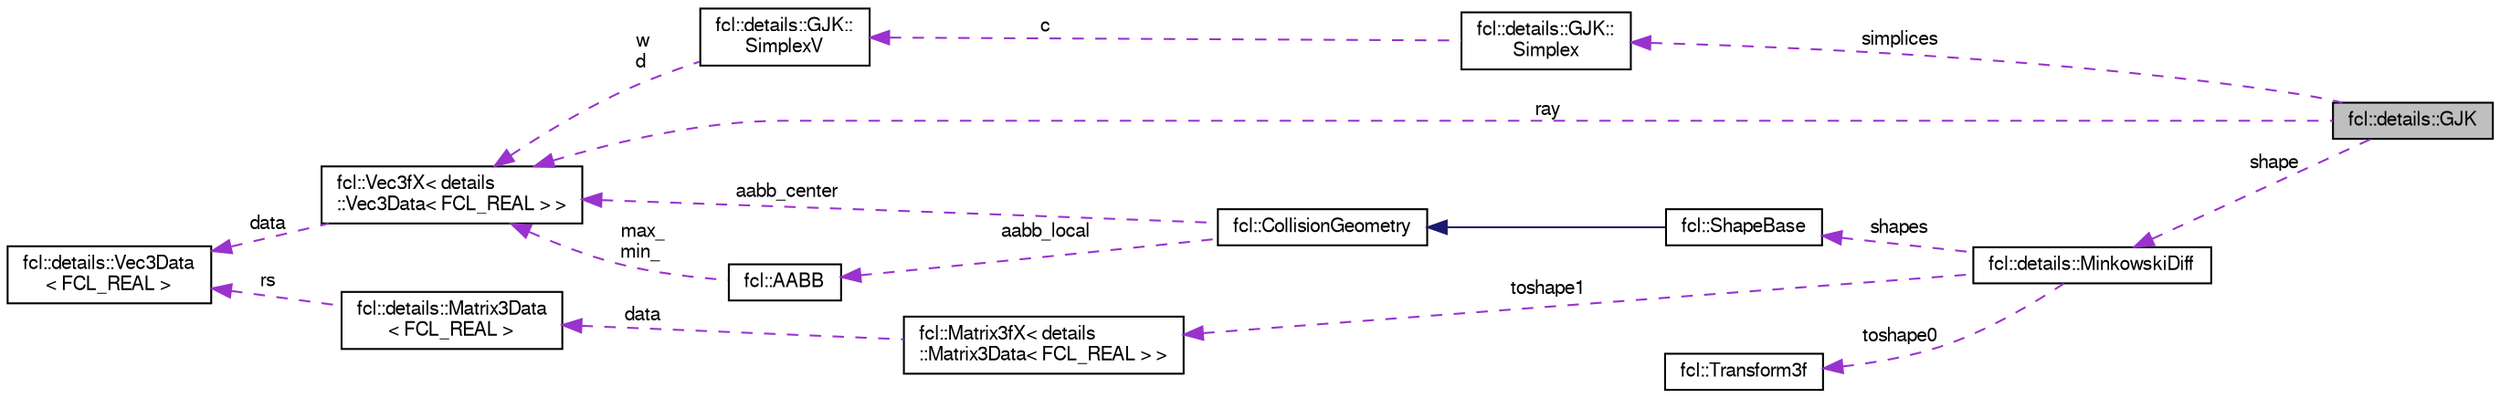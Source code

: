 digraph "fcl::details::GJK"
{
  edge [fontname="FreeSans",fontsize="10",labelfontname="FreeSans",labelfontsize="10"];
  node [fontname="FreeSans",fontsize="10",shape=record];
  rankdir="LR";
  Node1 [label="fcl::details::GJK",height=0.2,width=0.4,color="black", fillcolor="grey75", style="filled" fontcolor="black"];
  Node2 -> Node1 [dir="back",color="darkorchid3",fontsize="10",style="dashed",label=" ray" ,fontname="FreeSans"];
  Node2 [label="fcl::Vec3fX\< details\l::Vec3Data\< FCL_REAL \> \>",height=0.2,width=0.4,color="black", fillcolor="white", style="filled",URL="$a00223.html"];
  Node3 -> Node2 [dir="back",color="darkorchid3",fontsize="10",style="dashed",label=" data" ,fontname="FreeSans"];
  Node3 [label="fcl::details::Vec3Data\l\< FCL_REAL \>",height=0.2,width=0.4,color="black", fillcolor="white", style="filled",URL="$a00222.html"];
  Node4 -> Node1 [dir="back",color="darkorchid3",fontsize="10",style="dashed",label=" shape" ,fontname="FreeSans"];
  Node4 [label="fcl::details::MinkowskiDiff",height=0.2,width=0.4,color="black", fillcolor="white", style="filled",URL="$a00116.html",tooltip="Minkowski difference class of two shapes. "];
  Node5 -> Node4 [dir="back",color="darkorchid3",fontsize="10",style="dashed",label=" toshape1" ,fontname="FreeSans"];
  Node5 [label="fcl::Matrix3fX\< details\l::Matrix3Data\< FCL_REAL \> \>",height=0.2,width=0.4,color="black", fillcolor="white", style="filled",URL="$a00088.html"];
  Node6 -> Node5 [dir="back",color="darkorchid3",fontsize="10",style="dashed",label=" data" ,fontname="FreeSans"];
  Node6 [label="fcl::details::Matrix3Data\l\< FCL_REAL \>",height=0.2,width=0.4,color="black", fillcolor="white", style="filled",URL="$a00087.html"];
  Node3 -> Node6 [dir="back",color="darkorchid3",fontsize="10",style="dashed",label=" rs" ,fontname="FreeSans"];
  Node7 -> Node4 [dir="back",color="darkorchid3",fontsize="10",style="dashed",label=" shapes" ,fontname="FreeSans"];
  Node7 [label="fcl::ShapeBase",height=0.2,width=0.4,color="black", fillcolor="white", style="filled",URL="$a00173.html",tooltip="Base class for all basic geometric shapes. "];
  Node8 -> Node7 [dir="back",color="midnightblue",fontsize="10",style="solid",fontname="FreeSans"];
  Node8 [label="fcl::CollisionGeometry",height=0.2,width=0.4,color="black", fillcolor="white", style="filled",URL="$a00028.html",tooltip="The geometry for the object for collision or distance computation. "];
  Node2 -> Node8 [dir="back",color="darkorchid3",fontsize="10",style="dashed",label=" aabb_center" ,fontname="FreeSans"];
  Node9 -> Node8 [dir="back",color="darkorchid3",fontsize="10",style="dashed",label=" aabb_local" ,fontname="FreeSans"];
  Node9 [label="fcl::AABB",height=0.2,width=0.4,color="black", fillcolor="white", style="filled",URL="$a00003.html",tooltip="A class describing the AABB collision structure, which is a box in 3D space determined by two diagona..."];
  Node2 -> Node9 [dir="back",color="darkorchid3",fontsize="10",style="dashed",label=" max_\nmin_" ,fontname="FreeSans"];
  Node10 -> Node4 [dir="back",color="darkorchid3",fontsize="10",style="dashed",label=" toshape0" ,fontname="FreeSans"];
  Node10 [label="fcl::Transform3f",height=0.2,width=0.4,color="black", fillcolor="white", style="filled",URL="$a00212.html",tooltip="Simple transform class used locally by InterpMotion. "];
  Node11 -> Node1 [dir="back",color="darkorchid3",fontsize="10",style="dashed",label=" simplices" ,fontname="FreeSans"];
  Node11 [label="fcl::details::GJK::\lSimplex",height=0.2,width=0.4,color="black", fillcolor="white", style="filled",URL="$a00195.html"];
  Node12 -> Node11 [dir="back",color="darkorchid3",fontsize="10",style="dashed",label=" c" ,fontname="FreeSans"];
  Node12 [label="fcl::details::GJK::\lSimplexV",height=0.2,width=0.4,color="black", fillcolor="white", style="filled",URL="$a00196.html"];
  Node2 -> Node12 [dir="back",color="darkorchid3",fontsize="10",style="dashed",label=" w\nd" ,fontname="FreeSans"];
}
